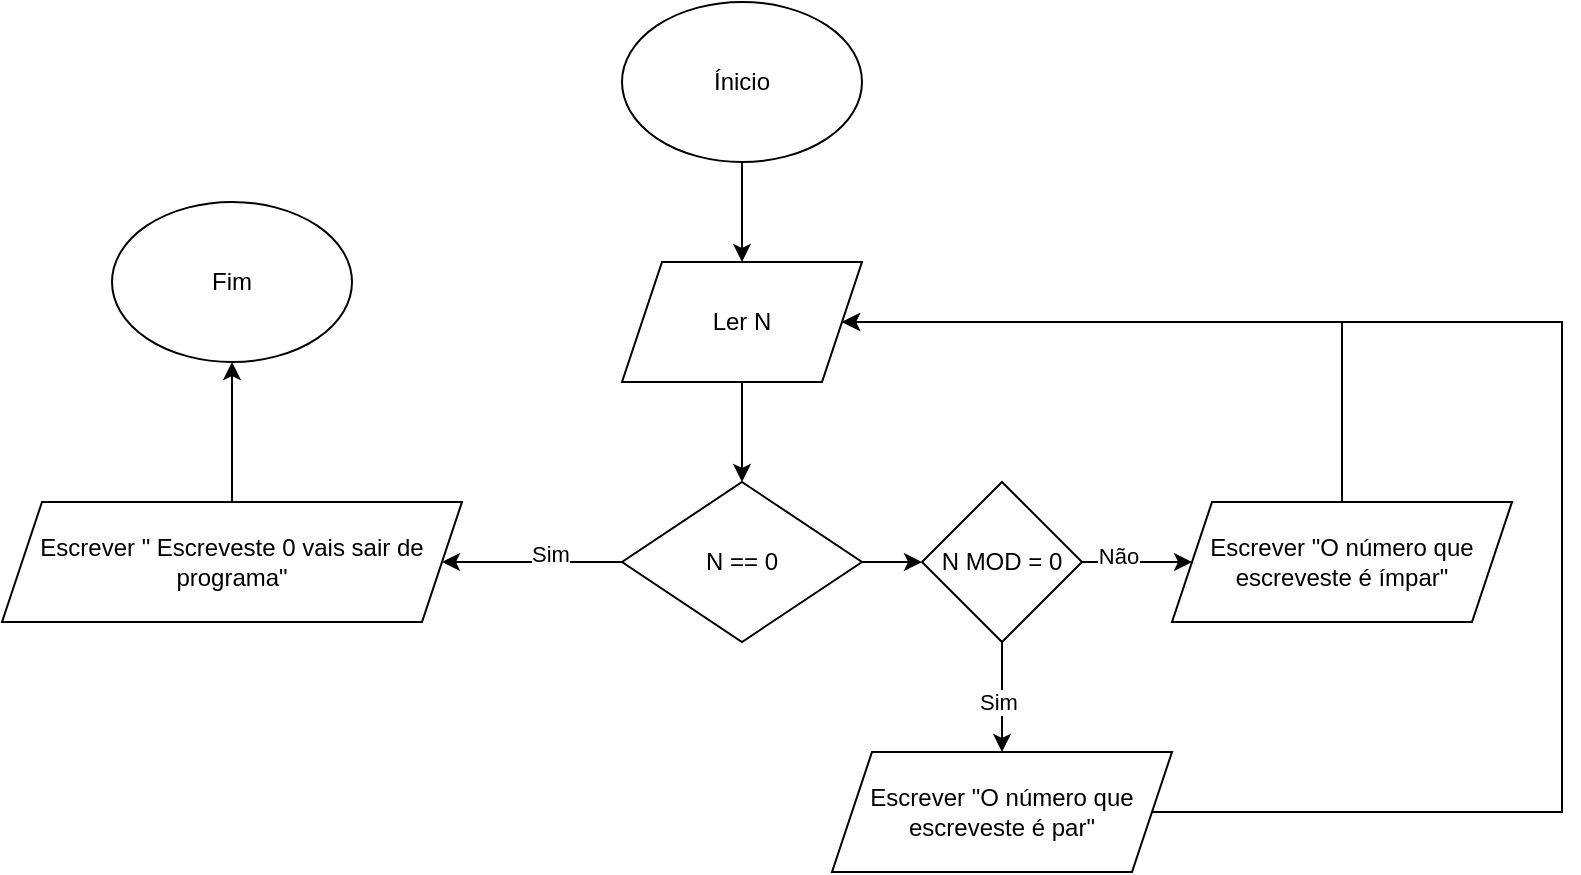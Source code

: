 <mxfile version="28.2.5">
  <diagram name="Página-1" id="qXG8Y0Q1xBn7sYwQ-01c">
    <mxGraphModel dx="1418" dy="820" grid="1" gridSize="10" guides="1" tooltips="1" connect="1" arrows="1" fold="1" page="1" pageScale="1" pageWidth="827" pageHeight="1169" math="0" shadow="0">
      <root>
        <mxCell id="0" />
        <mxCell id="1" parent="0" />
        <mxCell id="l9S8WbIlqziyYuwyFxNV-4" value="" style="edgeStyle=orthogonalEdgeStyle;rounded=0;orthogonalLoop=1;jettySize=auto;html=1;" edge="1" parent="1" source="l9S8WbIlqziyYuwyFxNV-2" target="l9S8WbIlqziyYuwyFxNV-3">
          <mxGeometry relative="1" as="geometry" />
        </mxCell>
        <mxCell id="l9S8WbIlqziyYuwyFxNV-2" value="Ínicio" style="ellipse;whiteSpace=wrap;html=1;" vertex="1" parent="1">
          <mxGeometry x="330" y="150" width="120" height="80" as="geometry" />
        </mxCell>
        <mxCell id="l9S8WbIlqziyYuwyFxNV-11" value="" style="edgeStyle=orthogonalEdgeStyle;rounded=0;orthogonalLoop=1;jettySize=auto;html=1;" edge="1" parent="1" source="l9S8WbIlqziyYuwyFxNV-3" target="l9S8WbIlqziyYuwyFxNV-5">
          <mxGeometry relative="1" as="geometry" />
        </mxCell>
        <mxCell id="l9S8WbIlqziyYuwyFxNV-3" value="Ler N" style="shape=parallelogram;perimeter=parallelogramPerimeter;whiteSpace=wrap;html=1;fixedSize=1;" vertex="1" parent="1">
          <mxGeometry x="330" y="280" width="120" height="60" as="geometry" />
        </mxCell>
        <mxCell id="l9S8WbIlqziyYuwyFxNV-8" value="" style="edgeStyle=orthogonalEdgeStyle;rounded=0;orthogonalLoop=1;jettySize=auto;html=1;" edge="1" parent="1" source="l9S8WbIlqziyYuwyFxNV-5" target="l9S8WbIlqziyYuwyFxNV-7">
          <mxGeometry relative="1" as="geometry" />
        </mxCell>
        <mxCell id="l9S8WbIlqziyYuwyFxNV-9" value="Sim" style="edgeLabel;html=1;align=center;verticalAlign=middle;resizable=0;points=[];" vertex="1" connectable="0" parent="l9S8WbIlqziyYuwyFxNV-8">
          <mxGeometry x="-0.2" y="-4" relative="1" as="geometry">
            <mxPoint as="offset" />
          </mxGeometry>
        </mxCell>
        <mxCell id="l9S8WbIlqziyYuwyFxNV-13" value="" style="edgeStyle=orthogonalEdgeStyle;rounded=0;orthogonalLoop=1;jettySize=auto;html=1;" edge="1" parent="1" source="l9S8WbIlqziyYuwyFxNV-5" target="l9S8WbIlqziyYuwyFxNV-12">
          <mxGeometry relative="1" as="geometry" />
        </mxCell>
        <mxCell id="l9S8WbIlqziyYuwyFxNV-5" value="N == 0" style="rhombus;whiteSpace=wrap;html=1;" vertex="1" parent="1">
          <mxGeometry x="330" y="390" width="120" height="80" as="geometry" />
        </mxCell>
        <mxCell id="l9S8WbIlqziyYuwyFxNV-6" value="Fim" style="ellipse;whiteSpace=wrap;html=1;" vertex="1" parent="1">
          <mxGeometry x="75" y="250" width="120" height="80" as="geometry" />
        </mxCell>
        <mxCell id="l9S8WbIlqziyYuwyFxNV-10" value="" style="edgeStyle=orthogonalEdgeStyle;rounded=0;orthogonalLoop=1;jettySize=auto;html=1;" edge="1" parent="1" source="l9S8WbIlqziyYuwyFxNV-7" target="l9S8WbIlqziyYuwyFxNV-6">
          <mxGeometry relative="1" as="geometry" />
        </mxCell>
        <mxCell id="l9S8WbIlqziyYuwyFxNV-7" value="Escrever &quot; Escreveste 0 vais sair de programa&quot;" style="shape=parallelogram;perimeter=parallelogramPerimeter;whiteSpace=wrap;html=1;fixedSize=1;" vertex="1" parent="1">
          <mxGeometry x="20" y="400" width="230" height="60" as="geometry" />
        </mxCell>
        <mxCell id="l9S8WbIlqziyYuwyFxNV-15" value="" style="edgeStyle=orthogonalEdgeStyle;rounded=0;orthogonalLoop=1;jettySize=auto;html=1;" edge="1" parent="1" source="l9S8WbIlqziyYuwyFxNV-12" target="l9S8WbIlqziyYuwyFxNV-14">
          <mxGeometry relative="1" as="geometry" />
        </mxCell>
        <mxCell id="l9S8WbIlqziyYuwyFxNV-16" value="Sim" style="edgeLabel;html=1;align=center;verticalAlign=middle;resizable=0;points=[];" vertex="1" connectable="0" parent="l9S8WbIlqziyYuwyFxNV-15">
          <mxGeometry x="0.083" y="-2" relative="1" as="geometry">
            <mxPoint as="offset" />
          </mxGeometry>
        </mxCell>
        <mxCell id="l9S8WbIlqziyYuwyFxNV-18" value="" style="edgeStyle=orthogonalEdgeStyle;rounded=0;orthogonalLoop=1;jettySize=auto;html=1;" edge="1" parent="1" source="l9S8WbIlqziyYuwyFxNV-12" target="l9S8WbIlqziyYuwyFxNV-17">
          <mxGeometry relative="1" as="geometry" />
        </mxCell>
        <mxCell id="l9S8WbIlqziyYuwyFxNV-19" value="Não" style="edgeLabel;html=1;align=center;verticalAlign=middle;resizable=0;points=[];" vertex="1" connectable="0" parent="l9S8WbIlqziyYuwyFxNV-18">
          <mxGeometry x="-0.371" y="3" relative="1" as="geometry">
            <mxPoint as="offset" />
          </mxGeometry>
        </mxCell>
        <mxCell id="l9S8WbIlqziyYuwyFxNV-12" value="N MOD = 0" style="rhombus;whiteSpace=wrap;html=1;" vertex="1" parent="1">
          <mxGeometry x="480" y="390" width="80" height="80" as="geometry" />
        </mxCell>
        <mxCell id="l9S8WbIlqziyYuwyFxNV-21" style="edgeStyle=orthogonalEdgeStyle;rounded=0;orthogonalLoop=1;jettySize=auto;html=1;entryX=1;entryY=0.5;entryDx=0;entryDy=0;" edge="1" parent="1" source="l9S8WbIlqziyYuwyFxNV-14" target="l9S8WbIlqziyYuwyFxNV-3">
          <mxGeometry relative="1" as="geometry">
            <Array as="points">
              <mxPoint x="800" y="555" />
              <mxPoint x="800" y="310" />
            </Array>
          </mxGeometry>
        </mxCell>
        <mxCell id="l9S8WbIlqziyYuwyFxNV-14" value="Escrever &quot;O número que escreveste é par&quot;" style="shape=parallelogram;perimeter=parallelogramPerimeter;whiteSpace=wrap;html=1;fixedSize=1;" vertex="1" parent="1">
          <mxGeometry x="435" y="525" width="170" height="60" as="geometry" />
        </mxCell>
        <mxCell id="l9S8WbIlqziyYuwyFxNV-20" style="edgeStyle=orthogonalEdgeStyle;rounded=0;orthogonalLoop=1;jettySize=auto;html=1;entryX=1;entryY=0.5;entryDx=0;entryDy=0;" edge="1" parent="1" source="l9S8WbIlqziyYuwyFxNV-17" target="l9S8WbIlqziyYuwyFxNV-3">
          <mxGeometry relative="1" as="geometry">
            <Array as="points">
              <mxPoint x="690" y="310" />
            </Array>
          </mxGeometry>
        </mxCell>
        <mxCell id="l9S8WbIlqziyYuwyFxNV-17" value="Escrever &quot;O número que escreveste é ímpar&quot;" style="shape=parallelogram;perimeter=parallelogramPerimeter;whiteSpace=wrap;html=1;fixedSize=1;" vertex="1" parent="1">
          <mxGeometry x="605" y="400" width="170" height="60" as="geometry" />
        </mxCell>
      </root>
    </mxGraphModel>
  </diagram>
</mxfile>
